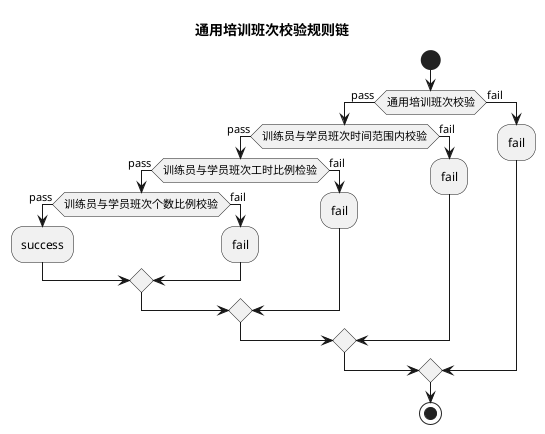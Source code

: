 #班次对调-培训班次校验规则链

       @startuml

       title 通用培训班次校验规则链

       start

       if(通用培训班次校验)then(pass)
           if(训练员与学员班次时间范围内校验)then(pass)
               if(训练员与学员班次工时比例检验)then(pass)
                   if(训练员与学员班次个数比例校验)then(pass)
                       :success;
                   else(fail)
                       :fail;
                   endif
               else(fail)
                   :fail;
               endif
           else(fail)
               :fail;
           endif
       else(fail)
           :fail;
       endif

       stop
       @enduml